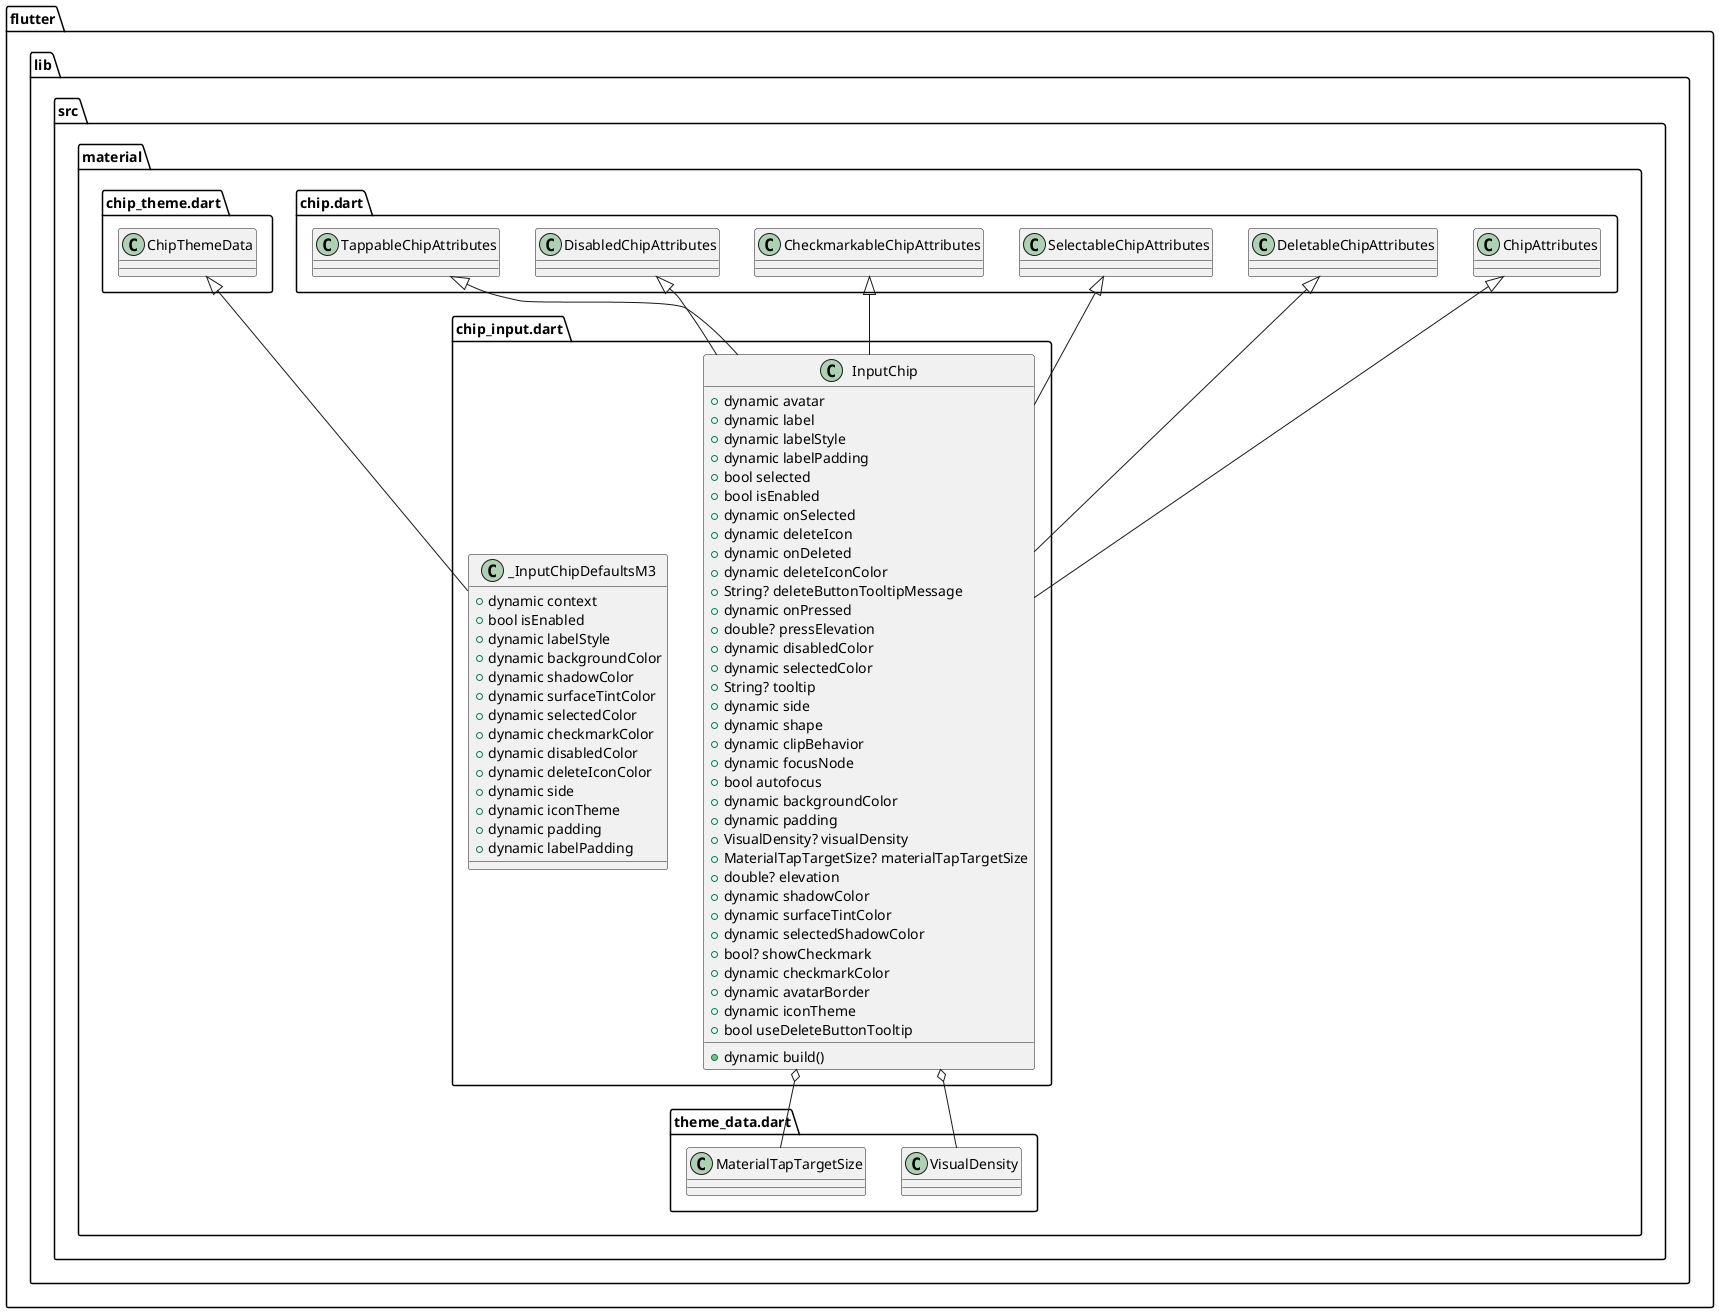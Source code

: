 @startuml
set namespaceSeparator ::

class "flutter::lib::src::material::chip_input.dart::InputChip" {
  +dynamic avatar
  +dynamic label
  +dynamic labelStyle
  +dynamic labelPadding
  +bool selected
  +bool isEnabled
  +dynamic onSelected
  +dynamic deleteIcon
  +dynamic onDeleted
  +dynamic deleteIconColor
  +String? deleteButtonTooltipMessage
  +dynamic onPressed
  +double? pressElevation
  +dynamic disabledColor
  +dynamic selectedColor
  +String? tooltip
  +dynamic side
  +dynamic shape
  +dynamic clipBehavior
  +dynamic focusNode
  +bool autofocus
  +dynamic backgroundColor
  +dynamic padding
  +VisualDensity? visualDensity
  +MaterialTapTargetSize? materialTapTargetSize
  +double? elevation
  +dynamic shadowColor
  +dynamic surfaceTintColor
  +dynamic selectedShadowColor
  +bool? showCheckmark
  +dynamic checkmarkColor
  +dynamic avatarBorder
  +dynamic iconTheme
  +bool useDeleteButtonTooltip
  +dynamic build()
}

"flutter::lib::src::material::chip_input.dart::InputChip" o-- "flutter::lib::src::material::theme_data.dart::VisualDensity"
"flutter::lib::src::material::chip_input.dart::InputChip" o-- "flutter::lib::src::material::theme_data.dart::MaterialTapTargetSize"
"flutter::lib::src::material::chip.dart::ChipAttributes" <|-- "flutter::lib::src::material::chip_input.dart::InputChip"
"flutter::lib::src::material::chip.dart::DeletableChipAttributes" <|-- "flutter::lib::src::material::chip_input.dart::InputChip"
"flutter::lib::src::material::chip.dart::SelectableChipAttributes" <|-- "flutter::lib::src::material::chip_input.dart::InputChip"
"flutter::lib::src::material::chip.dart::CheckmarkableChipAttributes" <|-- "flutter::lib::src::material::chip_input.dart::InputChip"
"flutter::lib::src::material::chip.dart::DisabledChipAttributes" <|-- "flutter::lib::src::material::chip_input.dart::InputChip"
"flutter::lib::src::material::chip.dart::TappableChipAttributes" <|-- "flutter::lib::src::material::chip_input.dart::InputChip"

class "flutter::lib::src::material::chip_input.dart::_InputChipDefaultsM3" {
  +dynamic context
  +bool isEnabled
  +dynamic labelStyle
  +dynamic backgroundColor
  +dynamic shadowColor
  +dynamic surfaceTintColor
  +dynamic selectedColor
  +dynamic checkmarkColor
  +dynamic disabledColor
  +dynamic deleteIconColor
  +dynamic side
  +dynamic iconTheme
  +dynamic padding
  +dynamic labelPadding
}

"flutter::lib::src::material::chip_theme.dart::ChipThemeData" <|-- "flutter::lib::src::material::chip_input.dart::_InputChipDefaultsM3"


@enduml